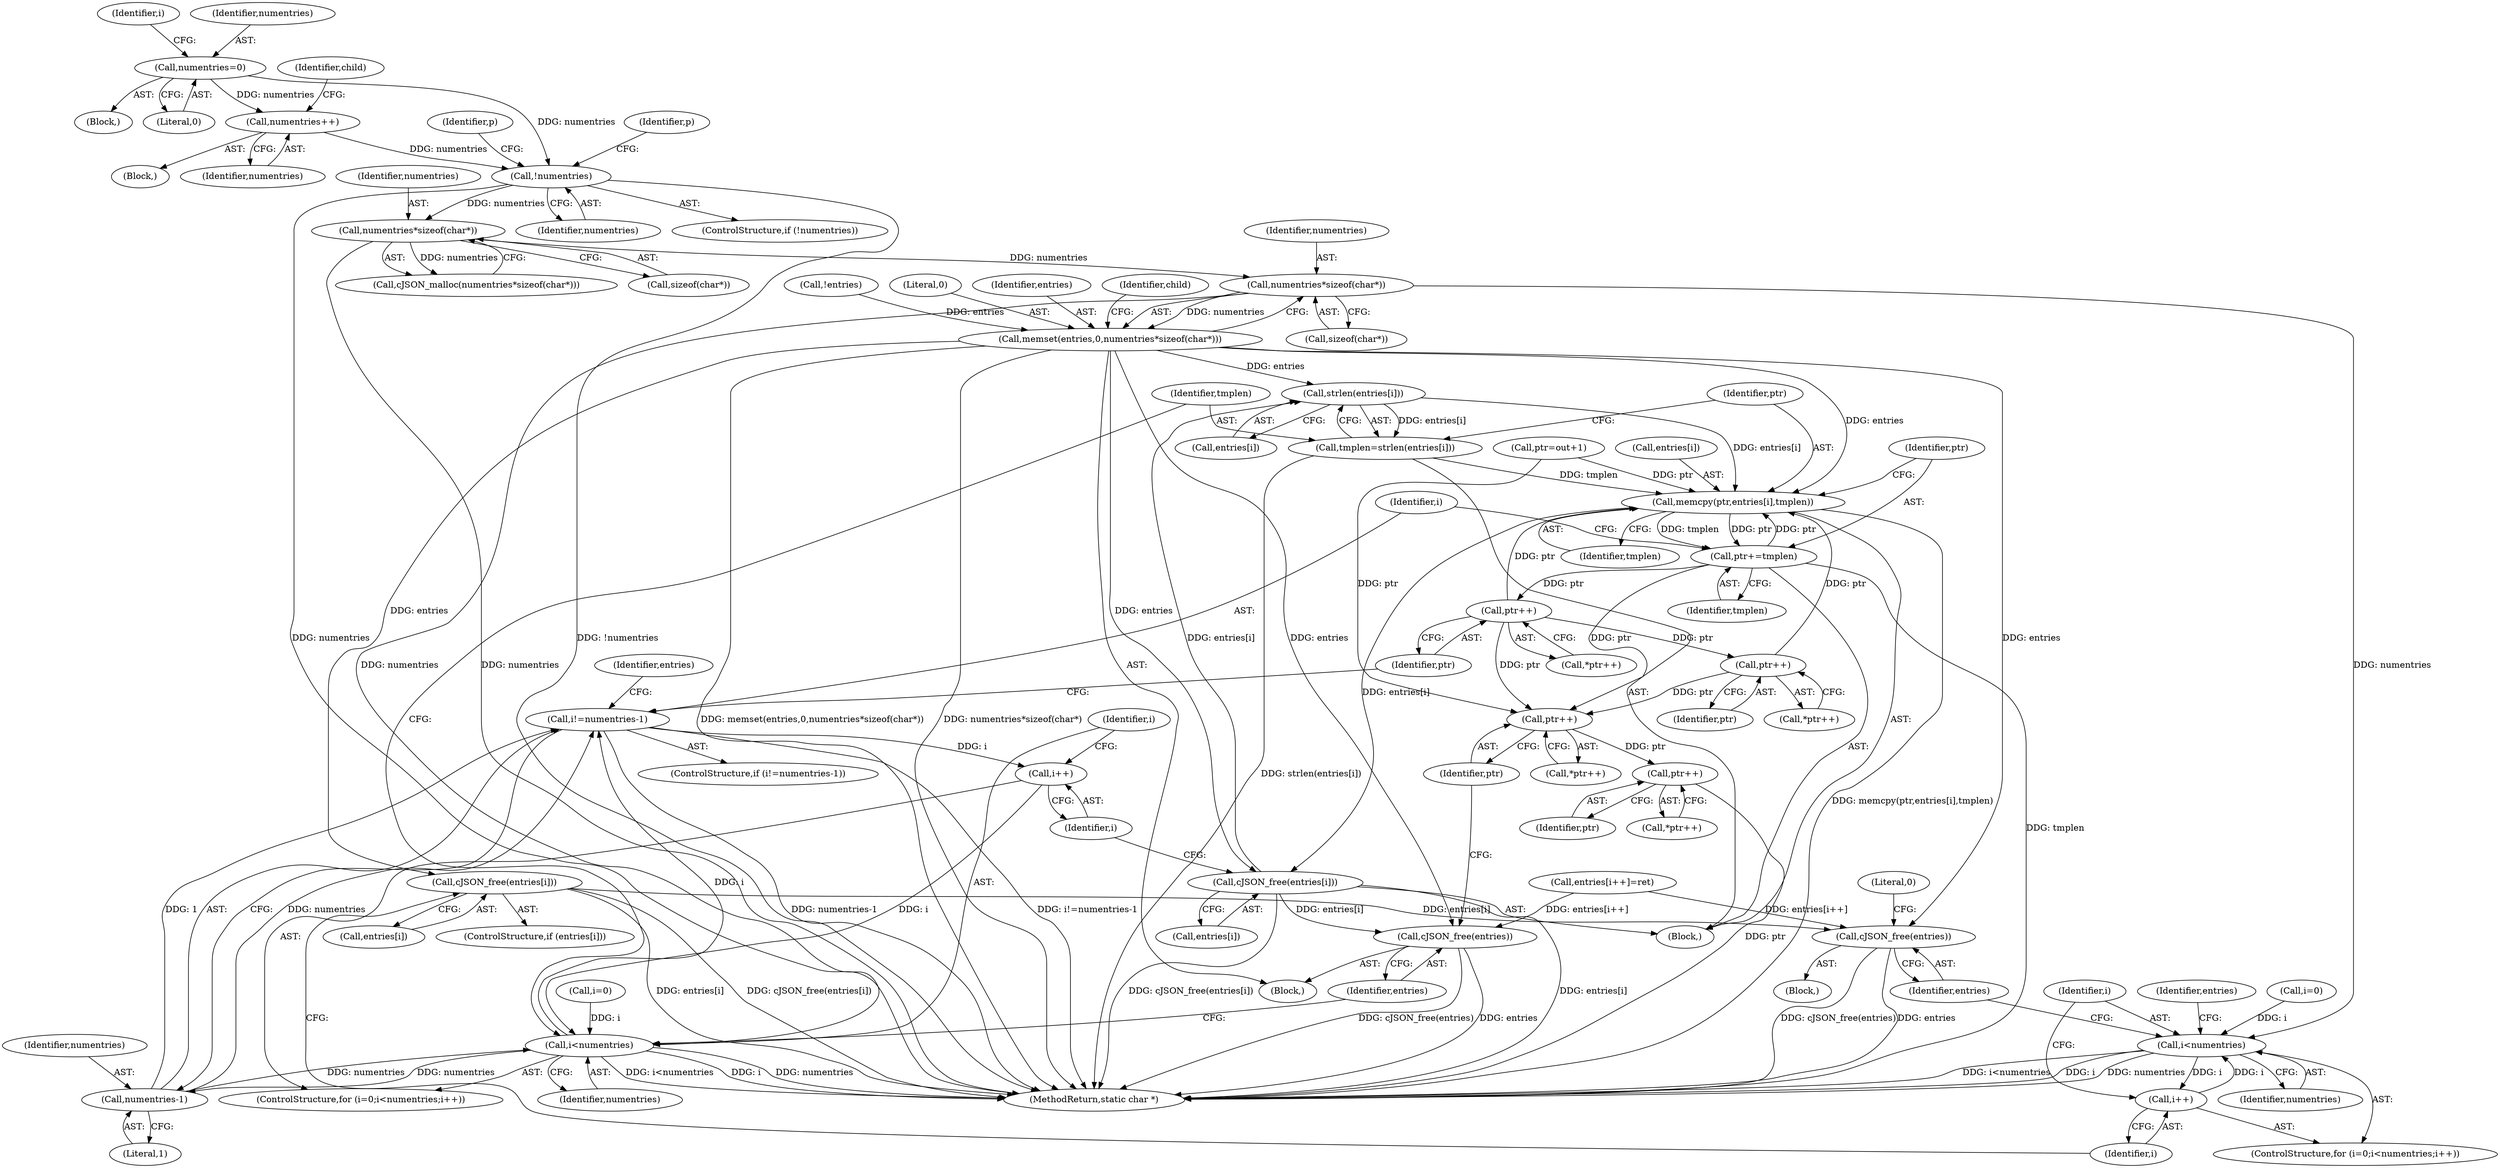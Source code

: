 digraph "0_iperf_91f2fa59e8ed80dfbf400add0164ee0e508e412a_40@API" {
"1000327" [label="(Call,numentries*sizeof(char*))"];
"1000315" [label="(Call,numentries*sizeof(char*))"];
"1000159" [label="(Call,!numentries)"];
"1000151" [label="(Call,numentries++)"];
"1000133" [label="(Call,numentries=0)"];
"1000324" [label="(Call,memset(entries,0,numentries*sizeof(char*)))"];
"1000410" [label="(Call,cJSON_free(entries[i]))"];
"1000414" [label="(Call,cJSON_free(entries))"];
"1000443" [label="(Call,strlen(entries[i]))"];
"1000441" [label="(Call,tmplen=strlen(entries[i]))"];
"1000447" [label="(Call,memcpy(ptr,entries[i],tmplen))"];
"1000453" [label="(Call,ptr+=tmplen)"];
"1000465" [label="(Call,ptr++)"];
"1000472" [label="(Call,ptr++)"];
"1000487" [label="(Call,ptr++)"];
"1000492" [label="(Call,ptr++)"];
"1000479" [label="(Call,cJSON_free(entries[i]))"];
"1000483" [label="(Call,cJSON_free(entries))"];
"1000401" [label="(Call,i<numentries)"];
"1000404" [label="(Call,i++)"];
"1000435" [label="(Call,i<numentries)"];
"1000457" [label="(Call,i!=numentries-1)"];
"1000438" [label="(Call,i++)"];
"1000459" [label="(Call,numentries-1)"];
"1000457" [label="(Call,i!=numentries-1)"];
"1000315" [label="(Call,numentries*sizeof(char*))"];
"1000316" [label="(Identifier,numentries)"];
"1000351" [label="(Call,entries[i++]=ret)"];
"1000440" [label="(Block,)"];
"1000465" [label="(Call,ptr++)"];
"1000320" [label="(Call,!entries)"];
"1000328" [label="(Identifier,numentries)"];
"1000422" [label="(Call,ptr=out+1)"];
"1000461" [label="(Literal,1)"];
"1000397" [label="(ControlStructure,for (i=0;i<numentries;i++))"];
"1000152" [label="(Identifier,numentries)"];
"1000497" [label="(MethodReturn,static char *)"];
"1000317" [label="(Call,sizeof(char*))"];
"1000404" [label="(Call,i++)"];
"1000410" [label="(Call,cJSON_free(entries[i]))"];
"1000329" [label="(Call,sizeof(char*))"];
"1000114" [label="(Block,)"];
"1000481" [label="(Identifier,entries)"];
"1000488" [label="(Identifier,ptr)"];
"1000154" [label="(Identifier,child)"];
"1000458" [label="(Identifier,i)"];
"1000464" [label="(Call,*ptr++)"];
"1000447" [label="(Call,memcpy(ptr,entries[i],tmplen))"];
"1000401" [label="(Call,i<numentries)"];
"1000441" [label="(Call,tmplen=strlen(entries[i]))"];
"1000466" [label="(Identifier,ptr)"];
"1000491" [label="(Call,*ptr++)"];
"1000432" [label="(Call,i=0)"];
"1000493" [label="(Identifier,ptr)"];
"1000437" [label="(Identifier,numentries)"];
"1000444" [label="(Call,entries[i])"];
"1000150" [label="(Block,)"];
"1000160" [label="(Identifier,numentries)"];
"1000326" [label="(Literal,0)"];
"1000456" [label="(ControlStructure,if (i!=numentries-1))"];
"1000431" [label="(ControlStructure,for (i=0;i<numentries;i++))"];
"1000417" [label="(Literal,0)"];
"1000415" [label="(Identifier,entries)"];
"1000314" [label="(Call,cJSON_malloc(numentries*sizeof(char*)))"];
"1000479" [label="(Call,cJSON_free(entries[i]))"];
"1000414" [label="(Call,cJSON_free(entries))"];
"1000443" [label="(Call,strlen(entries[i]))"];
"1000486" [label="(Call,*ptr++)"];
"1000402" [label="(Identifier,i)"];
"1000325" [label="(Identifier,entries)"];
"1000327" [label="(Call,numentries*sizeof(char*))"];
"1000159" [label="(Call,!numentries)"];
"1000471" [label="(Call,*ptr++)"];
"1000408" [label="(Identifier,entries)"];
"1000411" [label="(Call,entries[i])"];
"1000454" [label="(Identifier,ptr)"];
"1000449" [label="(Call,entries[i])"];
"1000439" [label="(Identifier,i)"];
"1000436" [label="(Identifier,i)"];
"1000455" [label="(Identifier,tmplen)"];
"1000158" [label="(ControlStructure,if (!numentries))"];
"1000403" [label="(Identifier,numentries)"];
"1000135" [label="(Literal,0)"];
"1000459" [label="(Call,numentries-1)"];
"1000448" [label="(Identifier,ptr)"];
"1000138" [label="(Identifier,i)"];
"1000438" [label="(Call,i++)"];
"1000309" [label="(Block,)"];
"1000163" [label="(Identifier,p)"];
"1000483" [label="(Call,cJSON_free(entries))"];
"1000398" [label="(Call,i=0)"];
"1000472" [label="(Call,ptr++)"];
"1000453" [label="(Call,ptr+=tmplen)"];
"1000406" [label="(ControlStructure,if (entries[i]))"];
"1000405" [label="(Identifier,i)"];
"1000324" [label="(Call,memset(entries,0,numentries*sizeof(char*)))"];
"1000435" [label="(Call,i<numentries)"];
"1000151" [label="(Call,numentries++)"];
"1000473" [label="(Identifier,ptr)"];
"1000442" [label="(Identifier,tmplen)"];
"1000396" [label="(Block,)"];
"1000487" [label="(Call,ptr++)"];
"1000460" [label="(Identifier,numentries)"];
"1000332" [label="(Identifier,child)"];
"1000492" [label="(Call,ptr++)"];
"1000480" [label="(Call,entries[i])"];
"1000184" [label="(Identifier,p)"];
"1000133" [label="(Call,numentries=0)"];
"1000484" [label="(Identifier,entries)"];
"1000134" [label="(Identifier,numentries)"];
"1000452" [label="(Identifier,tmplen)"];
"1000327" -> "1000324"  [label="AST: "];
"1000327" -> "1000329"  [label="CFG: "];
"1000328" -> "1000327"  [label="AST: "];
"1000329" -> "1000327"  [label="AST: "];
"1000324" -> "1000327"  [label="CFG: "];
"1000327" -> "1000324"  [label="DDG: numentries"];
"1000315" -> "1000327"  [label="DDG: numentries"];
"1000327" -> "1000401"  [label="DDG: numentries"];
"1000327" -> "1000435"  [label="DDG: numentries"];
"1000315" -> "1000314"  [label="AST: "];
"1000315" -> "1000317"  [label="CFG: "];
"1000316" -> "1000315"  [label="AST: "];
"1000317" -> "1000315"  [label="AST: "];
"1000314" -> "1000315"  [label="CFG: "];
"1000315" -> "1000497"  [label="DDG: numentries"];
"1000315" -> "1000314"  [label="DDG: numentries"];
"1000159" -> "1000315"  [label="DDG: numentries"];
"1000159" -> "1000158"  [label="AST: "];
"1000159" -> "1000160"  [label="CFG: "];
"1000160" -> "1000159"  [label="AST: "];
"1000163" -> "1000159"  [label="CFG: "];
"1000184" -> "1000159"  [label="CFG: "];
"1000159" -> "1000497"  [label="DDG: !numentries"];
"1000159" -> "1000497"  [label="DDG: numentries"];
"1000151" -> "1000159"  [label="DDG: numentries"];
"1000133" -> "1000159"  [label="DDG: numentries"];
"1000151" -> "1000150"  [label="AST: "];
"1000151" -> "1000152"  [label="CFG: "];
"1000152" -> "1000151"  [label="AST: "];
"1000154" -> "1000151"  [label="CFG: "];
"1000133" -> "1000151"  [label="DDG: numentries"];
"1000133" -> "1000114"  [label="AST: "];
"1000133" -> "1000135"  [label="CFG: "];
"1000134" -> "1000133"  [label="AST: "];
"1000135" -> "1000133"  [label="AST: "];
"1000138" -> "1000133"  [label="CFG: "];
"1000324" -> "1000309"  [label="AST: "];
"1000325" -> "1000324"  [label="AST: "];
"1000326" -> "1000324"  [label="AST: "];
"1000332" -> "1000324"  [label="CFG: "];
"1000324" -> "1000497"  [label="DDG: memset(entries,0,numentries*sizeof(char*))"];
"1000324" -> "1000497"  [label="DDG: numentries*sizeof(char*)"];
"1000320" -> "1000324"  [label="DDG: entries"];
"1000324" -> "1000410"  [label="DDG: entries"];
"1000324" -> "1000414"  [label="DDG: entries"];
"1000324" -> "1000443"  [label="DDG: entries"];
"1000324" -> "1000447"  [label="DDG: entries"];
"1000324" -> "1000479"  [label="DDG: entries"];
"1000324" -> "1000483"  [label="DDG: entries"];
"1000410" -> "1000406"  [label="AST: "];
"1000410" -> "1000411"  [label="CFG: "];
"1000411" -> "1000410"  [label="AST: "];
"1000405" -> "1000410"  [label="CFG: "];
"1000410" -> "1000497"  [label="DDG: entries[i]"];
"1000410" -> "1000497"  [label="DDG: cJSON_free(entries[i])"];
"1000410" -> "1000414"  [label="DDG: entries[i]"];
"1000414" -> "1000396"  [label="AST: "];
"1000414" -> "1000415"  [label="CFG: "];
"1000415" -> "1000414"  [label="AST: "];
"1000417" -> "1000414"  [label="CFG: "];
"1000414" -> "1000497"  [label="DDG: cJSON_free(entries)"];
"1000414" -> "1000497"  [label="DDG: entries"];
"1000351" -> "1000414"  [label="DDG: entries[i++]"];
"1000443" -> "1000441"  [label="AST: "];
"1000443" -> "1000444"  [label="CFG: "];
"1000444" -> "1000443"  [label="AST: "];
"1000441" -> "1000443"  [label="CFG: "];
"1000443" -> "1000441"  [label="DDG: entries[i]"];
"1000479" -> "1000443"  [label="DDG: entries[i]"];
"1000443" -> "1000447"  [label="DDG: entries[i]"];
"1000441" -> "1000440"  [label="AST: "];
"1000442" -> "1000441"  [label="AST: "];
"1000448" -> "1000441"  [label="CFG: "];
"1000441" -> "1000497"  [label="DDG: strlen(entries[i])"];
"1000441" -> "1000447"  [label="DDG: tmplen"];
"1000447" -> "1000440"  [label="AST: "];
"1000447" -> "1000452"  [label="CFG: "];
"1000448" -> "1000447"  [label="AST: "];
"1000449" -> "1000447"  [label="AST: "];
"1000452" -> "1000447"  [label="AST: "];
"1000454" -> "1000447"  [label="CFG: "];
"1000447" -> "1000497"  [label="DDG: memcpy(ptr,entries[i],tmplen)"];
"1000422" -> "1000447"  [label="DDG: ptr"];
"1000472" -> "1000447"  [label="DDG: ptr"];
"1000453" -> "1000447"  [label="DDG: ptr"];
"1000465" -> "1000447"  [label="DDG: ptr"];
"1000447" -> "1000453"  [label="DDG: tmplen"];
"1000447" -> "1000453"  [label="DDG: ptr"];
"1000447" -> "1000479"  [label="DDG: entries[i]"];
"1000453" -> "1000440"  [label="AST: "];
"1000453" -> "1000455"  [label="CFG: "];
"1000454" -> "1000453"  [label="AST: "];
"1000455" -> "1000453"  [label="AST: "];
"1000458" -> "1000453"  [label="CFG: "];
"1000453" -> "1000497"  [label="DDG: tmplen"];
"1000453" -> "1000465"  [label="DDG: ptr"];
"1000453" -> "1000487"  [label="DDG: ptr"];
"1000465" -> "1000464"  [label="AST: "];
"1000465" -> "1000466"  [label="CFG: "];
"1000466" -> "1000465"  [label="AST: "];
"1000464" -> "1000465"  [label="CFG: "];
"1000465" -> "1000472"  [label="DDG: ptr"];
"1000465" -> "1000487"  [label="DDG: ptr"];
"1000472" -> "1000471"  [label="AST: "];
"1000472" -> "1000473"  [label="CFG: "];
"1000473" -> "1000472"  [label="AST: "];
"1000471" -> "1000472"  [label="CFG: "];
"1000472" -> "1000487"  [label="DDG: ptr"];
"1000487" -> "1000486"  [label="AST: "];
"1000487" -> "1000488"  [label="CFG: "];
"1000488" -> "1000487"  [label="AST: "];
"1000486" -> "1000487"  [label="CFG: "];
"1000422" -> "1000487"  [label="DDG: ptr"];
"1000487" -> "1000492"  [label="DDG: ptr"];
"1000492" -> "1000491"  [label="AST: "];
"1000492" -> "1000493"  [label="CFG: "];
"1000493" -> "1000492"  [label="AST: "];
"1000491" -> "1000492"  [label="CFG: "];
"1000492" -> "1000497"  [label="DDG: ptr"];
"1000479" -> "1000440"  [label="AST: "];
"1000479" -> "1000480"  [label="CFG: "];
"1000480" -> "1000479"  [label="AST: "];
"1000439" -> "1000479"  [label="CFG: "];
"1000479" -> "1000497"  [label="DDG: cJSON_free(entries[i])"];
"1000479" -> "1000497"  [label="DDG: entries[i]"];
"1000479" -> "1000483"  [label="DDG: entries[i]"];
"1000483" -> "1000309"  [label="AST: "];
"1000483" -> "1000484"  [label="CFG: "];
"1000484" -> "1000483"  [label="AST: "];
"1000488" -> "1000483"  [label="CFG: "];
"1000483" -> "1000497"  [label="DDG: cJSON_free(entries)"];
"1000483" -> "1000497"  [label="DDG: entries"];
"1000351" -> "1000483"  [label="DDG: entries[i++]"];
"1000401" -> "1000397"  [label="AST: "];
"1000401" -> "1000403"  [label="CFG: "];
"1000402" -> "1000401"  [label="AST: "];
"1000403" -> "1000401"  [label="AST: "];
"1000408" -> "1000401"  [label="CFG: "];
"1000415" -> "1000401"  [label="CFG: "];
"1000401" -> "1000497"  [label="DDG: i<numentries"];
"1000401" -> "1000497"  [label="DDG: i"];
"1000401" -> "1000497"  [label="DDG: numentries"];
"1000404" -> "1000401"  [label="DDG: i"];
"1000398" -> "1000401"  [label="DDG: i"];
"1000401" -> "1000404"  [label="DDG: i"];
"1000404" -> "1000397"  [label="AST: "];
"1000404" -> "1000405"  [label="CFG: "];
"1000405" -> "1000404"  [label="AST: "];
"1000402" -> "1000404"  [label="CFG: "];
"1000435" -> "1000431"  [label="AST: "];
"1000435" -> "1000437"  [label="CFG: "];
"1000436" -> "1000435"  [label="AST: "];
"1000437" -> "1000435"  [label="AST: "];
"1000442" -> "1000435"  [label="CFG: "];
"1000484" -> "1000435"  [label="CFG: "];
"1000435" -> "1000497"  [label="DDG: i"];
"1000435" -> "1000497"  [label="DDG: numentries"];
"1000435" -> "1000497"  [label="DDG: i<numentries"];
"1000432" -> "1000435"  [label="DDG: i"];
"1000438" -> "1000435"  [label="DDG: i"];
"1000459" -> "1000435"  [label="DDG: numentries"];
"1000435" -> "1000457"  [label="DDG: i"];
"1000435" -> "1000459"  [label="DDG: numentries"];
"1000457" -> "1000456"  [label="AST: "];
"1000457" -> "1000459"  [label="CFG: "];
"1000458" -> "1000457"  [label="AST: "];
"1000459" -> "1000457"  [label="AST: "];
"1000466" -> "1000457"  [label="CFG: "];
"1000481" -> "1000457"  [label="CFG: "];
"1000457" -> "1000497"  [label="DDG: numentries-1"];
"1000457" -> "1000497"  [label="DDG: i!=numentries-1"];
"1000457" -> "1000438"  [label="DDG: i"];
"1000459" -> "1000457"  [label="DDG: numentries"];
"1000459" -> "1000457"  [label="DDG: 1"];
"1000438" -> "1000431"  [label="AST: "];
"1000438" -> "1000439"  [label="CFG: "];
"1000439" -> "1000438"  [label="AST: "];
"1000436" -> "1000438"  [label="CFG: "];
"1000459" -> "1000461"  [label="CFG: "];
"1000460" -> "1000459"  [label="AST: "];
"1000461" -> "1000459"  [label="AST: "];
}
